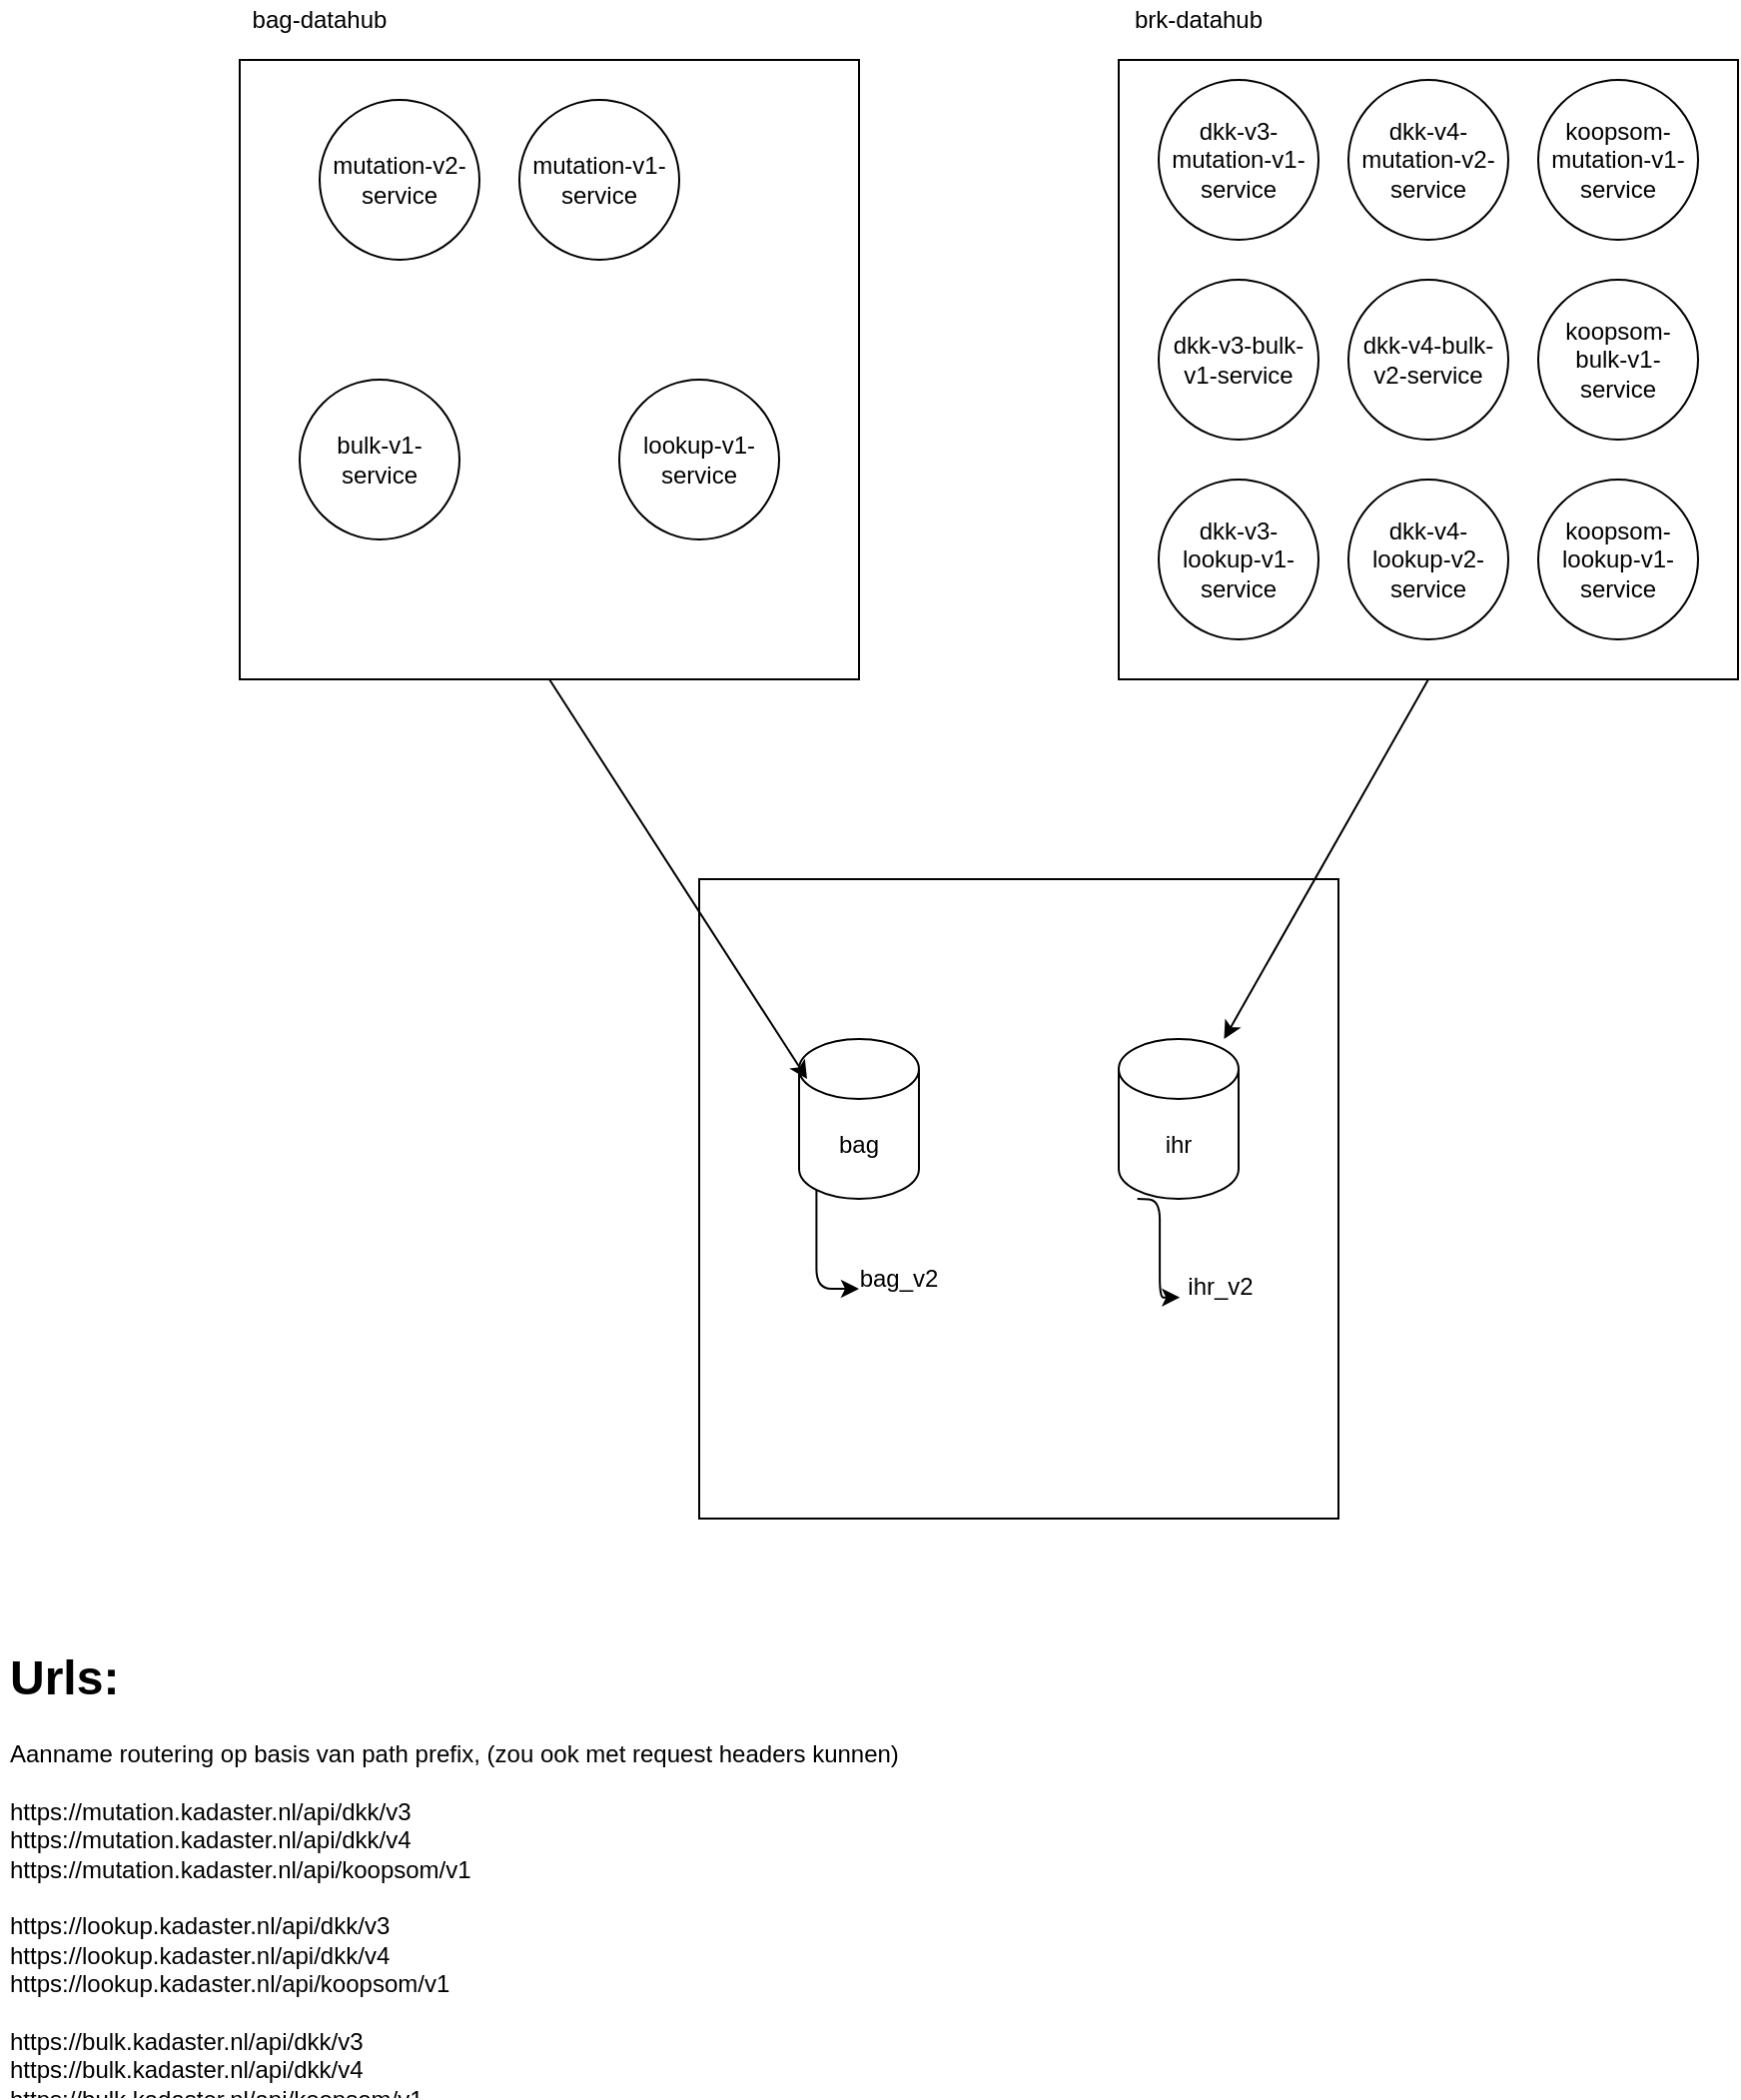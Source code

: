 <mxfile version="14.7.7" type="github">
  <diagram id="PxBFwtDOyrRGxz6yIbt6" name="Page-1">
    <mxGraphModel dx="1651" dy="1112" grid="1" gridSize="10" guides="1" tooltips="1" connect="1" arrows="1" fold="1" page="1" pageScale="1" pageWidth="1169" pageHeight="827" math="0" shadow="0">
      <root>
        <mxCell id="0" />
        <mxCell id="1" parent="0" />
        <mxCell id="UrdgjcByPq0Cb-sOCazl-1" value="" style="whiteSpace=wrap;html=1;aspect=fixed;" vertex="1" parent="1">
          <mxGeometry x="220" y="160" width="310" height="310" as="geometry" />
        </mxCell>
        <mxCell id="UrdgjcByPq0Cb-sOCazl-2" value="bag-datahub" style="text;html=1;strokeColor=none;fillColor=none;align=center;verticalAlign=middle;whiteSpace=wrap;rounded=0;" vertex="1" parent="1">
          <mxGeometry x="220" y="130" width="80" height="20" as="geometry" />
        </mxCell>
        <mxCell id="UrdgjcByPq0Cb-sOCazl-4" value="brk-datahub" style="text;html=1;strokeColor=none;fillColor=none;align=center;verticalAlign=middle;whiteSpace=wrap;rounded=0;" vertex="1" parent="1">
          <mxGeometry x="660" y="130" width="80" height="20" as="geometry" />
        </mxCell>
        <mxCell id="UrdgjcByPq0Cb-sOCazl-5" value="mutation-v1-service" style="ellipse;whiteSpace=wrap;html=1;aspect=fixed;" vertex="1" parent="1">
          <mxGeometry x="360" y="180" width="80" height="80" as="geometry" />
        </mxCell>
        <mxCell id="UrdgjcByPq0Cb-sOCazl-6" value="bulk-v1-service" style="ellipse;whiteSpace=wrap;html=1;aspect=fixed;" vertex="1" parent="1">
          <mxGeometry x="250" y="320" width="80" height="80" as="geometry" />
        </mxCell>
        <mxCell id="UrdgjcByPq0Cb-sOCazl-7" value="lookup-v1-service" style="ellipse;whiteSpace=wrap;html=1;aspect=fixed;" vertex="1" parent="1">
          <mxGeometry x="410" y="320" width="80" height="80" as="geometry" />
        </mxCell>
        <mxCell id="UrdgjcByPq0Cb-sOCazl-13" value="" style="whiteSpace=wrap;html=1;aspect=fixed;" vertex="1" parent="1">
          <mxGeometry x="450" y="570" width="320" height="320" as="geometry" />
        </mxCell>
        <mxCell id="UrdgjcByPq0Cb-sOCazl-14" value="bag" style="shape=cylinder3;whiteSpace=wrap;html=1;boundedLbl=1;backgroundOutline=1;size=15;" vertex="1" parent="1">
          <mxGeometry x="500" y="650" width="60" height="80" as="geometry" />
        </mxCell>
        <mxCell id="UrdgjcByPq0Cb-sOCazl-15" value="ihr" style="shape=cylinder3;whiteSpace=wrap;html=1;boundedLbl=1;backgroundOutline=1;size=15;" vertex="1" parent="1">
          <mxGeometry x="660" y="650" width="60" height="80" as="geometry" />
        </mxCell>
        <mxCell id="UrdgjcByPq0Cb-sOCazl-16" value="" style="endArrow=classic;html=1;exitX=0.5;exitY=1;exitDx=0;exitDy=0;" edge="1" parent="1" source="UrdgjcByPq0Cb-sOCazl-1">
          <mxGeometry width="50" height="50" relative="1" as="geometry">
            <mxPoint x="375" y="480" as="sourcePoint" />
            <mxPoint x="504" y="670" as="targetPoint" />
          </mxGeometry>
        </mxCell>
        <mxCell id="UrdgjcByPq0Cb-sOCazl-17" value="" style="endArrow=classic;html=1;exitX=0.5;exitY=1;exitDx=0;exitDy=0;" edge="1" parent="1" target="UrdgjcByPq0Cb-sOCazl-15">
          <mxGeometry width="50" height="50" relative="1" as="geometry">
            <mxPoint x="815" y="470" as="sourcePoint" />
            <mxPoint x="610" y="520" as="targetPoint" />
          </mxGeometry>
        </mxCell>
        <mxCell id="UrdgjcByPq0Cb-sOCazl-18" value="" style="whiteSpace=wrap;html=1;aspect=fixed;" vertex="1" parent="1">
          <mxGeometry x="660" y="160" width="310" height="310" as="geometry" />
        </mxCell>
        <mxCell id="UrdgjcByPq0Cb-sOCazl-22" value="bag_v2" style="text;html=1;strokeColor=none;fillColor=none;align=center;verticalAlign=middle;whiteSpace=wrap;rounded=0;" vertex="1" parent="1">
          <mxGeometry x="530" y="760" width="40" height="20" as="geometry" />
        </mxCell>
        <mxCell id="UrdgjcByPq0Cb-sOCazl-24" value="" style="endArrow=classic;html=1;edgeStyle=orthogonalEdgeStyle;exitX=0.145;exitY=1;exitDx=0;exitDy=-4.35;exitPerimeter=0;entryX=0;entryY=0.75;entryDx=0;entryDy=0;" edge="1" parent="1" source="UrdgjcByPq0Cb-sOCazl-14" target="UrdgjcByPq0Cb-sOCazl-22">
          <mxGeometry width="50" height="50" relative="1" as="geometry">
            <mxPoint x="270" y="790" as="sourcePoint" />
            <mxPoint x="490" y="790" as="targetPoint" />
          </mxGeometry>
        </mxCell>
        <mxCell id="UrdgjcByPq0Cb-sOCazl-32" value="ihr_v2" style="text;html=1;strokeColor=none;fillColor=none;align=center;verticalAlign=middle;whiteSpace=wrap;rounded=0;" vertex="1" parent="1">
          <mxGeometry x="690.65" y="764.35" width="40" height="20" as="geometry" />
        </mxCell>
        <mxCell id="UrdgjcByPq0Cb-sOCazl-33" value="" style="endArrow=classic;html=1;edgeStyle=orthogonalEdgeStyle;exitX=0.145;exitY=1;exitDx=0;exitDy=-4.35;exitPerimeter=0;entryX=0;entryY=0.75;entryDx=0;entryDy=0;" edge="1" parent="1" target="UrdgjcByPq0Cb-sOCazl-32">
          <mxGeometry width="50" height="50" relative="1" as="geometry">
            <mxPoint x="669.35" y="730.0" as="sourcePoint" />
            <mxPoint x="650.65" y="794.35" as="targetPoint" />
          </mxGeometry>
        </mxCell>
        <mxCell id="UrdgjcByPq0Cb-sOCazl-34" value="mutation-v2-service" style="ellipse;whiteSpace=wrap;html=1;aspect=fixed;" vertex="1" parent="1">
          <mxGeometry x="260" y="180" width="80" height="80" as="geometry" />
        </mxCell>
        <mxCell id="UrdgjcByPq0Cb-sOCazl-35" value="koopsom-mutation-v1-service" style="ellipse;whiteSpace=wrap;html=1;aspect=fixed;" vertex="1" parent="1">
          <mxGeometry x="870" y="170" width="80" height="80" as="geometry" />
        </mxCell>
        <mxCell id="UrdgjcByPq0Cb-sOCazl-36" value="dkk-v3-bulk-v1-service" style="ellipse;whiteSpace=wrap;html=1;aspect=fixed;" vertex="1" parent="1">
          <mxGeometry x="680" y="270" width="80" height="80" as="geometry" />
        </mxCell>
        <mxCell id="UrdgjcByPq0Cb-sOCazl-37" value="dkk-v3-lookup-v1-service" style="ellipse;whiteSpace=wrap;html=1;aspect=fixed;" vertex="1" parent="1">
          <mxGeometry x="680" y="370" width="80" height="80" as="geometry" />
        </mxCell>
        <mxCell id="UrdgjcByPq0Cb-sOCazl-38" value="dkk-v3-mutation-v1-service" style="ellipse;whiteSpace=wrap;html=1;aspect=fixed;" vertex="1" parent="1">
          <mxGeometry x="680" y="170" width="80" height="80" as="geometry" />
        </mxCell>
        <mxCell id="UrdgjcByPq0Cb-sOCazl-39" value="koopsom-bulk-v1-service" style="ellipse;whiteSpace=wrap;html=1;aspect=fixed;" vertex="1" parent="1">
          <mxGeometry x="870" y="270" width="80" height="80" as="geometry" />
        </mxCell>
        <mxCell id="UrdgjcByPq0Cb-sOCazl-40" value="koopsom-lookup-v1-service" style="ellipse;whiteSpace=wrap;html=1;aspect=fixed;" vertex="1" parent="1">
          <mxGeometry x="870" y="370" width="80" height="80" as="geometry" />
        </mxCell>
        <mxCell id="UrdgjcByPq0Cb-sOCazl-41" value="dkk-v4-bulk-v2-service" style="ellipse;whiteSpace=wrap;html=1;aspect=fixed;" vertex="1" parent="1">
          <mxGeometry x="775" y="270" width="80" height="80" as="geometry" />
        </mxCell>
        <mxCell id="UrdgjcByPq0Cb-sOCazl-42" value="dkk-v4-lookup-v2-service" style="ellipse;whiteSpace=wrap;html=1;aspect=fixed;" vertex="1" parent="1">
          <mxGeometry x="775" y="370" width="80" height="80" as="geometry" />
        </mxCell>
        <mxCell id="UrdgjcByPq0Cb-sOCazl-43" value="dkk-v4-mutation-v2-service" style="ellipse;whiteSpace=wrap;html=1;aspect=fixed;" vertex="1" parent="1">
          <mxGeometry x="775" y="170" width="80" height="80" as="geometry" />
        </mxCell>
        <mxCell id="UrdgjcByPq0Cb-sOCazl-45" value="&lt;h1&gt;Urls:&lt;/h1&gt;&lt;div&gt;Aanname routering op basis van path prefix, (zou ook met request headers kunnen)&lt;/div&gt;&lt;div&gt;&lt;br&gt;&lt;/div&gt;&lt;div&gt;https://mutation.kadaster.nl/api/dkk/v3&lt;/div&gt;&lt;div&gt;https://mutation.kadaster.nl/api/dkk/v4&lt;br&gt;&lt;/div&gt;&lt;div&gt;https://mutation.kadaster.nl/api/koopsom/v1&lt;br&gt;&lt;/div&gt;&lt;div&gt;&lt;br&gt;&lt;/div&gt;&lt;div&gt;&lt;div&gt;https://lookup.kadaster.nl/api/dkk/v3&lt;/div&gt;&lt;div&gt;https://lookup.kadaster.nl/api/dkk/v4&lt;br&gt;&lt;/div&gt;&lt;div&gt;https://lookup.kadaster.nl/api/koopsom/v1&lt;br&gt;&lt;/div&gt;&lt;div&gt;&lt;br&gt;&lt;/div&gt;&lt;div&gt;&lt;div&gt;https://bulk.kadaster.nl/api/dkk/v3&lt;/div&gt;&lt;div&gt;https://bulk.kadaster.nl/api/dkk/v4&lt;br&gt;&lt;/div&gt;&lt;div&gt;https://bulk.kadaster.nl/api/koopsom/v1&lt;br&gt;&lt;/div&gt;&lt;div&gt;&lt;br&gt;&lt;/div&gt;&lt;div&gt;&lt;br&gt;&lt;/div&gt;&lt;/div&gt;&lt;div&gt;&lt;br&gt;&lt;/div&gt;&lt;/div&gt;" style="text;html=1;strokeColor=none;fillColor=none;spacing=5;spacingTop=-20;whiteSpace=wrap;overflow=hidden;rounded=0;" vertex="1" parent="1">
          <mxGeometry x="100" y="950" width="660" height="230" as="geometry" />
        </mxCell>
      </root>
    </mxGraphModel>
  </diagram>
</mxfile>
